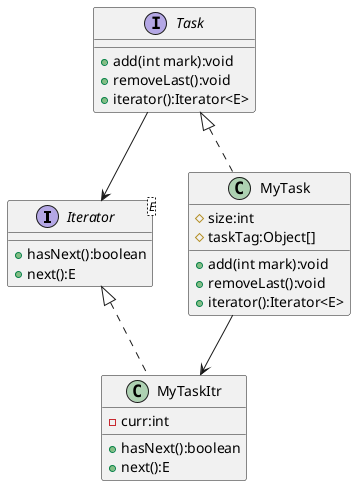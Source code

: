 @startuml
interface Iterator<E>{
    + hasNext():boolean
    + next():E
}
interface Task{
 + add(int mark):void
 + removeLast():void
 + iterator():Iterator<E>
}
class MyTask{
   # size:int
   # taskTag:Object[]
   + add(int mark):void
   + removeLast():void
   + iterator():Iterator<E>
}
class MyTaskItr{
 - curr:int
 + hasNext():boolean
 + next():E
}

Task <|..MyTask
Iterator <|.. MyTaskItr
MyTask --> MyTaskItr
Task --> Iterator
@enduml
